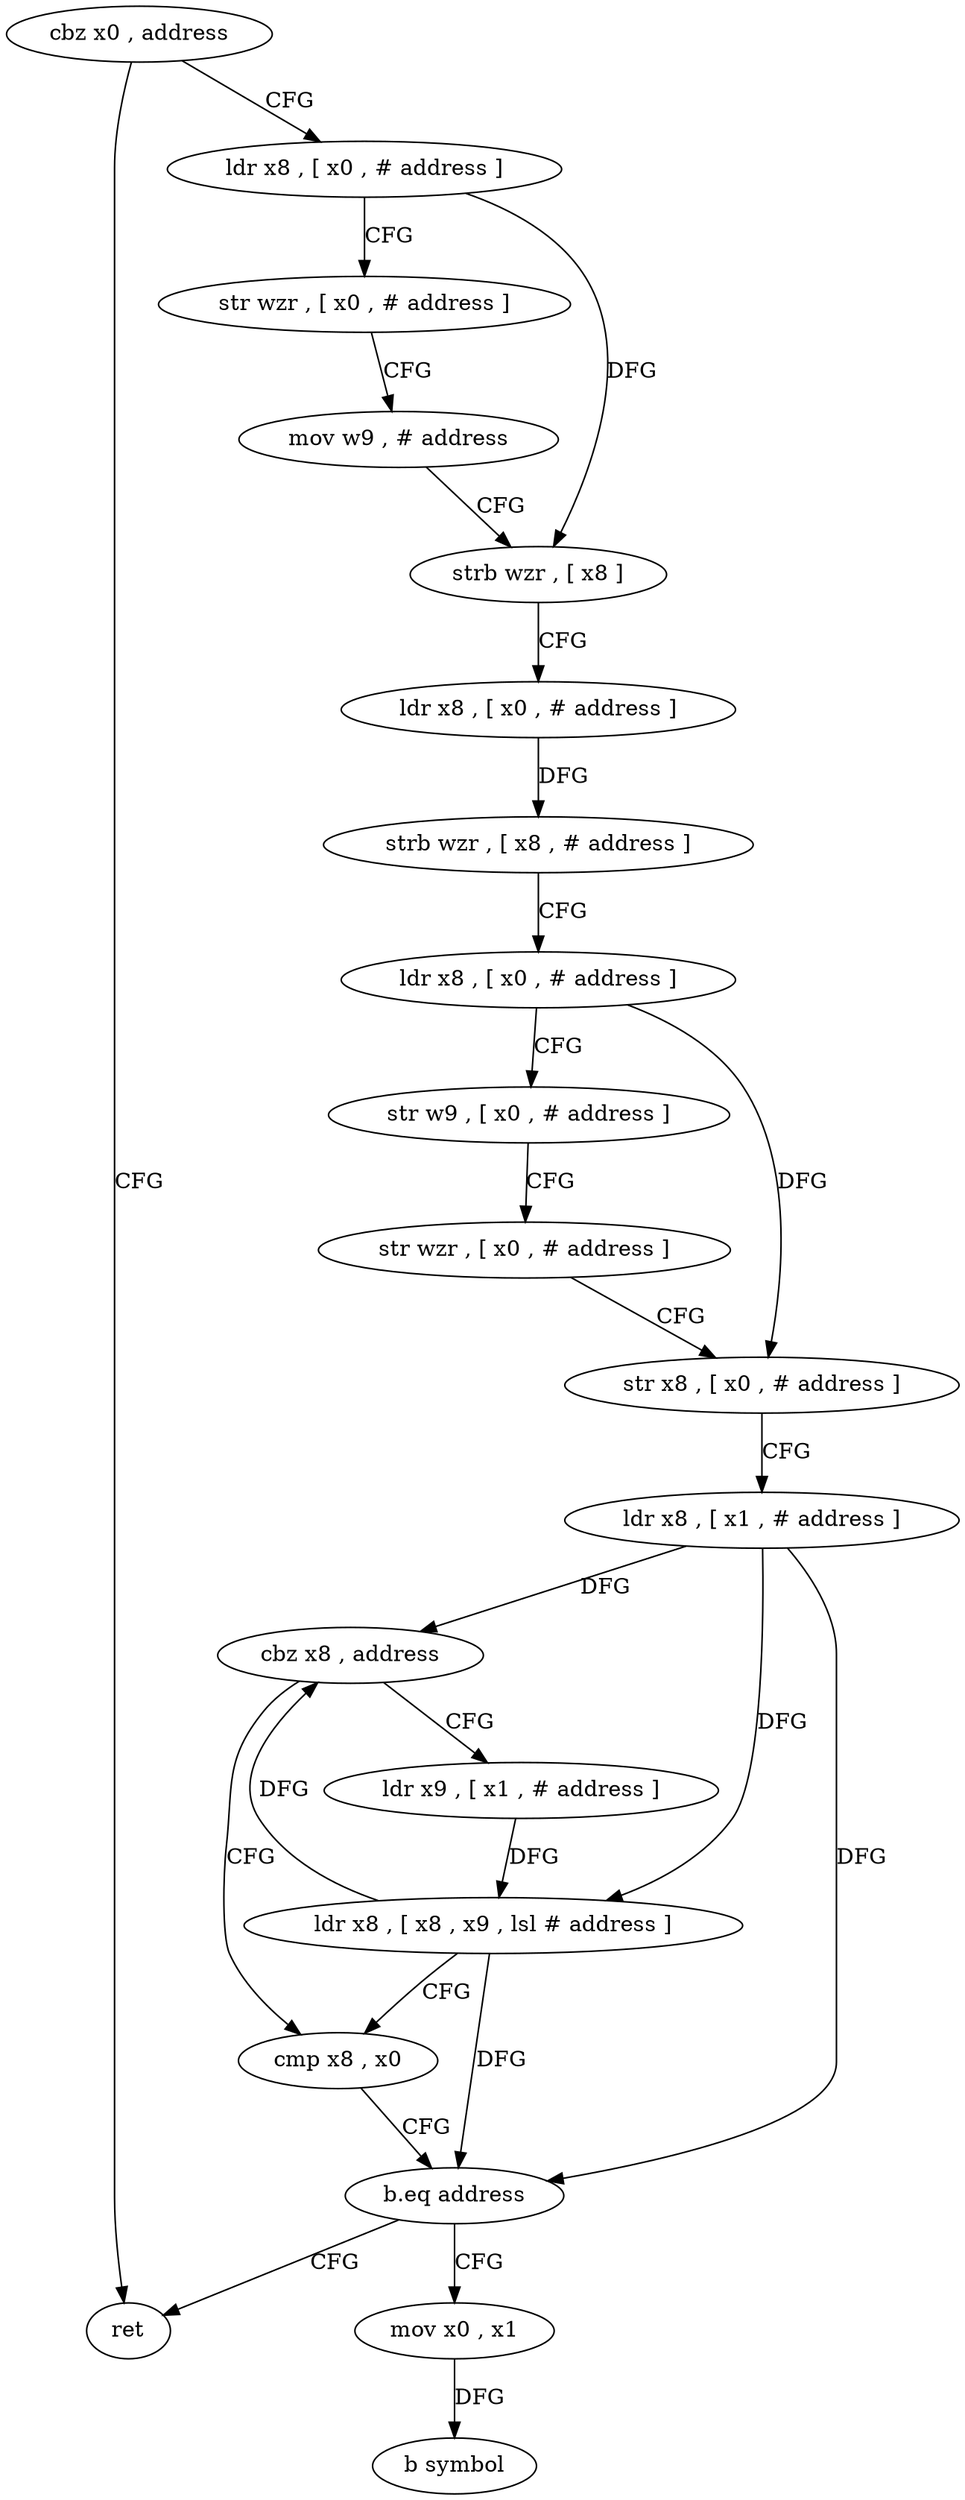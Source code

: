 digraph "func" {
"116872" [label = "cbz x0 , address" ]
"116940" [label = "ret" ]
"116876" [label = "ldr x8 , [ x0 , # address ]" ]
"116880" [label = "str wzr , [ x0 , # address ]" ]
"116884" [label = "mov w9 , # address" ]
"116888" [label = "strb wzr , [ x8 ]" ]
"116892" [label = "ldr x8 , [ x0 , # address ]" ]
"116896" [label = "strb wzr , [ x8 , # address ]" ]
"116900" [label = "ldr x8 , [ x0 , # address ]" ]
"116904" [label = "str w9 , [ x0 , # address ]" ]
"116908" [label = "str wzr , [ x0 , # address ]" ]
"116912" [label = "str x8 , [ x0 , # address ]" ]
"116916" [label = "ldr x8 , [ x1 , # address ]" ]
"116920" [label = "cbz x8 , address" ]
"116932" [label = "cmp x8 , x0" ]
"116924" [label = "ldr x9 , [ x1 , # address ]" ]
"116936" [label = "b.eq address" ]
"116944" [label = "mov x0 , x1" ]
"116928" [label = "ldr x8 , [ x8 , x9 , lsl # address ]" ]
"116948" [label = "b symbol" ]
"116872" -> "116940" [ label = "CFG" ]
"116872" -> "116876" [ label = "CFG" ]
"116876" -> "116880" [ label = "CFG" ]
"116876" -> "116888" [ label = "DFG" ]
"116880" -> "116884" [ label = "CFG" ]
"116884" -> "116888" [ label = "CFG" ]
"116888" -> "116892" [ label = "CFG" ]
"116892" -> "116896" [ label = "DFG" ]
"116896" -> "116900" [ label = "CFG" ]
"116900" -> "116904" [ label = "CFG" ]
"116900" -> "116912" [ label = "DFG" ]
"116904" -> "116908" [ label = "CFG" ]
"116908" -> "116912" [ label = "CFG" ]
"116912" -> "116916" [ label = "CFG" ]
"116916" -> "116920" [ label = "DFG" ]
"116916" -> "116936" [ label = "DFG" ]
"116916" -> "116928" [ label = "DFG" ]
"116920" -> "116932" [ label = "CFG" ]
"116920" -> "116924" [ label = "CFG" ]
"116932" -> "116936" [ label = "CFG" ]
"116924" -> "116928" [ label = "DFG" ]
"116936" -> "116944" [ label = "CFG" ]
"116936" -> "116940" [ label = "CFG" ]
"116944" -> "116948" [ label = "DFG" ]
"116928" -> "116932" [ label = "CFG" ]
"116928" -> "116920" [ label = "DFG" ]
"116928" -> "116936" [ label = "DFG" ]
}
